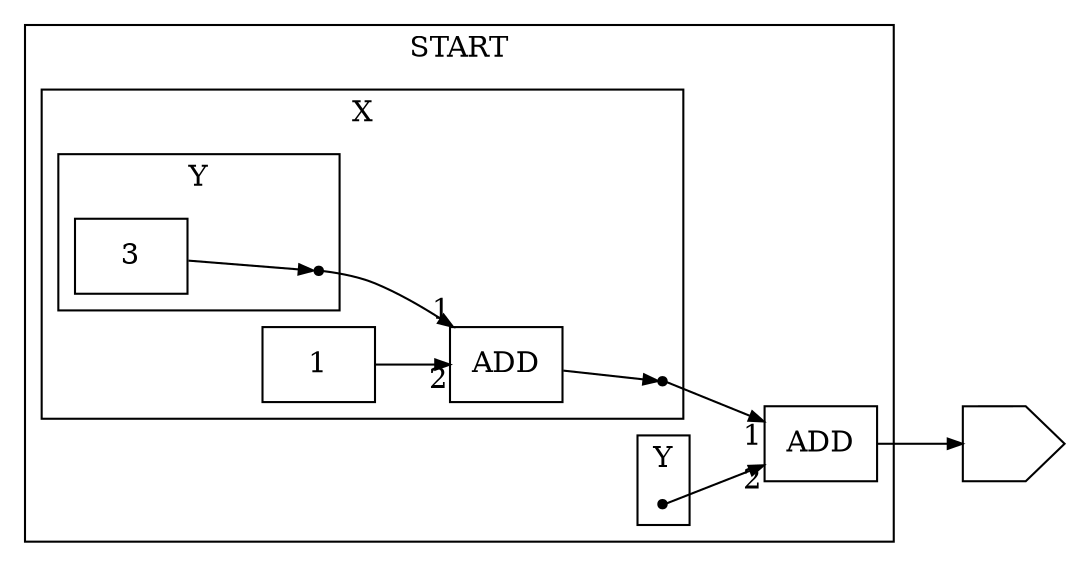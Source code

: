 digraph "G" {
	graph [
		fontsize = "14"
		fontname = "Times-Roman"
		fontcolor = "hot_pink"
		rankdir = "LR"
		bb = "0,0,582,184"
		color = "hot_pink"
	]
	node [
		fontsize = "14"
		fontname = "Times-Roman"
		fontcolor = "black"
		shape = "box"
		color = "black"
	]
	edge [
		fontsize = "14"
		fontname = "Times-Roman"
		fontcolor = "black"
		color = "black"
		arrowsize = "0.7"
		arrowtail = "none"
	]
	"aa4" [
		label = ""
		color = "black"
		width = "0.750000"
		fontsize = "14"
		fontname = "Times-Roman"
		fontcolor = "black"
		orientation = "270"
		pos = "547,44"
		height = "0.500000"
		shape = "house"
	]
	"op5" [
		label = "ADD"
		color = "black"
		width = "0.750000"
		fontsize = "14"
		fontname = "Times-Roman"
		fontcolor = "black"
		pos = "455,44"
		height = "0.500000"
		shape = "box"
	]
	"aa2" [
		label = ""
		color = "black"
		width = "0.055556"
		fontsize = "14"
		fontname = "Times-Roman"
		fontcolor = "black"
		pos = "388,58"
		height = "0.055556"
		shape = "point"
	]
	"aa6" [
		label = ""
		color = "black"
		width = "0.055556"
		fontsize = "14"
		fontname = "Times-Roman"
		fontcolor = "black"
		pos = "388,26"
		height = "0.055556"
		shape = "point"
	]
	"op7" [
		label = "ADD"
		color = "black"
		width = "0.750000"
		fontsize = "14"
		fontname = "Times-Roman"
		fontcolor = "black"
		pos = "303,70"
		height = "0.500000"
		shape = "box"
	]
	"aa3" [
		label = ""
		color = "black"
		width = "0.055556"
		fontsize = "14"
		fontname = "Times-Roman"
		fontcolor = "black"
		pos = "211,111"
		height = "0.055556"
		shape = "point"
	]
	"aa8" [
		label = "1"
		color = "black"
		width = "0.750000"
		fontsize = "14"
		fontname = "Times-Roman"
		fontcolor = "black"
		pos = "211,70"
		height = "0.500000"
		shape = "box"
	]
	"aa9" [
		label = "3"
		color = "black"
		width = "0.750000"
		fontsize = "14"
		fontname = "Times-Roman"
		fontcolor = "black"
		pos = "119,122"
		height = "0.500000"
		shape = "box"
	]
	{
		graph [
			fontsize = "14"
			fontname = "Times-Roman"
			fontcolor = "hot_pink"
			rankdir = "LR"
			rank = "max"
			lp = ""
			color = "hot_pink"
		]
		node [
			fontsize = "14"
			fontname = "Times-Roman"
			fontcolor = "black"
			shape = "box"
			color = "black"
		]
		edge [
			fontsize = "14"
			fontname = "Times-Roman"
			fontcolor = "black"
			color = "black"
			arrowsize = "0.7"
			arrowtail = "none"
		]
		"aa4"
	}
	subgraph "cluster0" {
		graph [
			fontsize = "14"
			fontname = "Times-Roman"
			fontcolor = "hot_pink"
			rankdir = "LR"
			label = "START"
			bb = "8,8,490,164"
			lp = "42,174"
			color = "hot_pink"
		]
		node [
			fontsize = "14"
			fontname = "Times-Roman"
			fontcolor = "black"
			shape = "box"
			color = "black"
		]
		edge [
			fontsize = "14"
			fontname = "Times-Roman"
			fontcolor = "black"
			color = "black"
			arrowsize = "0.7"
			arrowtail = "none"
		]
		"aa4"
		"op5"
		"aa2"
		"aa6"
		"op7"
		"aa3"
		"aa8"
		"aa9"
		subgraph "cluster1" {
			graph [
				fontsize = "14"
				fontname = "Times-Roman"
				fontcolor = "hot_pink"
				rankdir = "LR"
				label = "X"
				bb = "36,44,398,156"
				lp = "49,166"
				color = "hot_pink"
			]
			node [
				fontsize = "14"
				fontname = "Times-Roman"
				fontcolor = "black"
				shape = "box"
				color = "black"
			]
			edge [
				fontsize = "14"
				fontname = "Times-Roman"
				fontcolor = "black"
				color = "black"
				arrowsize = "0.7"
				arrowtail = "none"
			]
			"aa2"
			"op7"
			"aa3"
			"aa8"
			"aa9"
			{
				graph [
					fontsize = "14"
					fontname = "Times-Roman"
					fontcolor = "hot_pink"
					rankdir = "LR"
					label = "X"
					rank = "max"
					lp = ""
					color = "hot_pink"
				]
				node [
					fontsize = "14"
					fontname = "Times-Roman"
					fontcolor = "black"
					shape = "box"
					color = "black"
				]
				edge [
					fontsize = "14"
					fontname = "Times-Roman"
					fontcolor = "black"
					color = "black"
					arrowsize = "0.7"
					arrowtail = "none"
				]
				"aa2"
			}
			{
				graph [
					fontsize = "14"
					fontname = "Times-Roman"
					fontcolor = "hot_pink"
					rankdir = "LR"
					label = "X"
					rank = "min"
					lp = ""
					color = "hot_pink"
				]
				node [
					fontsize = "14"
					fontname = "Times-Roman"
					fontcolor = "black"
					shape = "box"
					color = "black"
				]
				edge [
					fontsize = "14"
					fontname = "Times-Roman"
					fontcolor = "black"
					color = "black"
					arrowsize = "0.7"
					arrowtail = "none"
				]
				"aa8"
			}
			subgraph "cluster2" {
				graph [
					fontsize = "14"
					fontname = "Times-Roman"
					fontcolor = "hot_pink"
					rankdir = "LR"
					label = "Y"
					bb = "64,96,221,148"
					lp = "77,158"
					color = "hot_pink"
				]
				node [
					fontsize = "14"
					fontname = "Times-Roman"
					fontcolor = "black"
					shape = "box"
					color = "black"
				]
				edge [
					fontsize = "14"
					fontname = "Times-Roman"
					fontcolor = "black"
					color = "black"
					arrowsize = "0.7"
					arrowtail = "none"
				]
				"aa3"
				"aa9"
				{
					graph [
						fontsize = "14"
						fontname = "Times-Roman"
						fontcolor = "hot_pink"
						rankdir = "LR"
						label = "Y"
						rank = "max"
						lp = ""
						color = "hot_pink"
					]
					node [
						fontsize = "14"
						fontname = "Times-Roman"
						fontcolor = "black"
						shape = "box"
						color = "black"
					]
					edge [
						fontsize = "14"
						fontname = "Times-Roman"
						fontcolor = "black"
						color = "black"
						arrowsize = "0.7"
						arrowtail = "none"
					]
					"aa3"
				}
				{
					graph [
						fontsize = "14"
						fontname = "Times-Roman"
						fontcolor = "hot_pink"
						rankdir = "LR"
						label = "Y"
						rank = "min"
						lp = ""
						color = "hot_pink"
					]
					node [
						fontsize = "14"
						fontname = "Times-Roman"
						fontcolor = "black"
						shape = "box"
						color = "black"
					]
					edge [
						fontsize = "14"
						fontname = "Times-Roman"
						fontcolor = "black"
						color = "black"
						arrowsize = "0.7"
						arrowtail = "none"
					]
					"aa9"
				}
			}
		}
		subgraph "cluster3" {
			graph [
				fontsize = "14"
				fontname = "Times-Roman"
				fontcolor = "hot_pink"
				rankdir = "LR"
				label = "Y"
				bb = "358,16,398,36"
				lp = "371,46"
				color = "hot_pink"
			]
			node [
				fontsize = "14"
				fontname = "Times-Roman"
				fontcolor = "black"
				shape = "box"
				color = "black"
			]
			edge [
				fontsize = "14"
				fontname = "Times-Roman"
				fontcolor = "black"
				color = "black"
				arrowsize = "0.7"
				arrowtail = "none"
			]
			"aa6"
			{
				graph [
					fontsize = "14"
					fontname = "Times-Roman"
					fontcolor = "hot_pink"
					rankdir = "LR"
					label = "Y"
					rank = "max"
					lp = ""
					color = "hot_pink"
				]
				node [
					fontsize = "14"
					fontname = "Times-Roman"
					fontcolor = "black"
					shape = "box"
					color = "black"
				]
				edge [
					fontsize = "14"
					fontname = "Times-Roman"
					fontcolor = "black"
					color = "black"
					arrowsize = "0.7"
					arrowtail = "none"
				]
				"aa6"
			}
		}
	}
	"op5" -> "aa4" [
		fontsize = "14"
		fontname = "Times-Roman"
		fontcolor = "black"
		pos = "e,525,44  482,44 494,44 507,44 518,44"
		color = "black"
		arrowsize = "0.7"
		arrowtail = "none"
	]
	"aa2" -> "op5" [
		color = "black"
		fontsize = "14"
		fontname = "Times-Roman"
		fontcolor = "black"
		pos = "e,428,50  390,58 395,56 408,54 421,51"
		headlabel = "1"
		head_lp = "420,55"
		arrowsize = "0.7"
		arrowtail = "none"
	]
	"aa6" -> "op5" [
		color = "black"
		fontsize = "14"
		fontname = "Times-Roman"
		fontcolor = "black"
		pos = "e,428,37  390,27 395,28 408,31 421,35"
		headlabel = "2"
		head_lp = "418,39"
		arrowsize = "0.7"
		arrowtail = "none"
	]
	"op7" -> "aa2" [
		fontsize = "14"
		fontname = "Times-Roman"
		fontcolor = "black"
		pos = "e,386,58  330,66 348,63 371,61 382,59"
		color = "black"
		arrowsize = "0.7"
		arrowtail = "none"
	]
	"aa3" -> "op7" [
		color = "black"
		fontsize = "14"
		fontname = "Times-Roman"
		fontcolor = "black"
		pos = "e,279,88  213,111 218,111 229,111 238,109 251,105 263,98 274,92"
		headlabel = "1"
		head_lp = "275,97"
		arrowsize = "0.7"
		arrowtail = "none"
	]
	"aa8" -> "op7" [
		color = "black"
		fontsize = "14"
		fontname = "Times-Roman"
		fontcolor = "black"
		pos = "e,276,70  238,70 248,70 259,70 269,70"
		headlabel = "2"
		head_lp = "267,74"
		arrowsize = "0.7"
		arrowtail = "none"
	]
	"aa9" -> "aa3" [
		fontsize = "14"
		fontname = "Times-Roman"
		fontcolor = "black"
		pos = "e,209,111  146,119 166,116 194,113 206,111"
		color = "black"
		arrowsize = "0.7"
		arrowtail = "none"
	]
}
